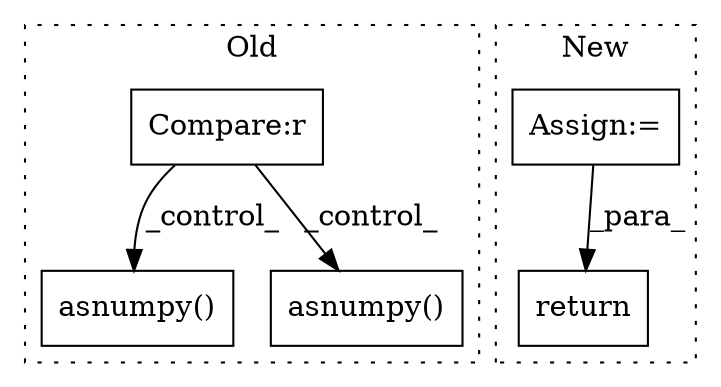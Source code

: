 digraph G {
subgraph cluster0 {
1 [label="asnumpy()" a="75" s="2966" l="11" shape="box"];
3 [label="Compare:r" a="40" s="2812" l="76" shape="box"];
4 [label="asnumpy()" a="75" s="2990" l="11" shape="box"];
label = "Old";
style="dotted";
}
subgraph cluster1 {
2 [label="return" a="93" s="31948" l="7" shape="box"];
5 [label="Assign:=" a="68" s="31428" l="3" shape="box"];
label = "New";
style="dotted";
}
3 -> 1 [label="_control_"];
3 -> 4 [label="_control_"];
5 -> 2 [label="_para_"];
}